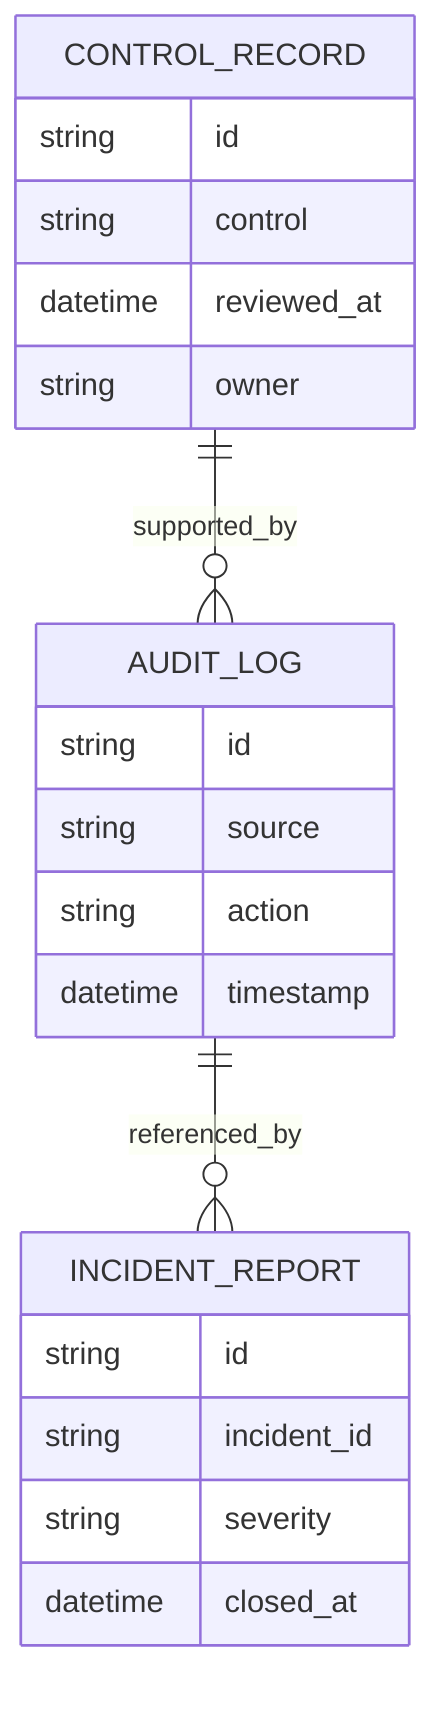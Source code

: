 erDiagram
    CONTROL_RECORD {
        string id
        string control
        datetime reviewed_at
        string owner
    }
    AUDIT_LOG {
        string id
        string source
        string action
        datetime timestamp
    }
    INCIDENT_REPORT {
        string id
        string incident_id
        string severity
        datetime closed_at
    }
    CONTROL_RECORD ||--o{ AUDIT_LOG : supported_by
    AUDIT_LOG ||--o{ INCIDENT_REPORT : referenced_by